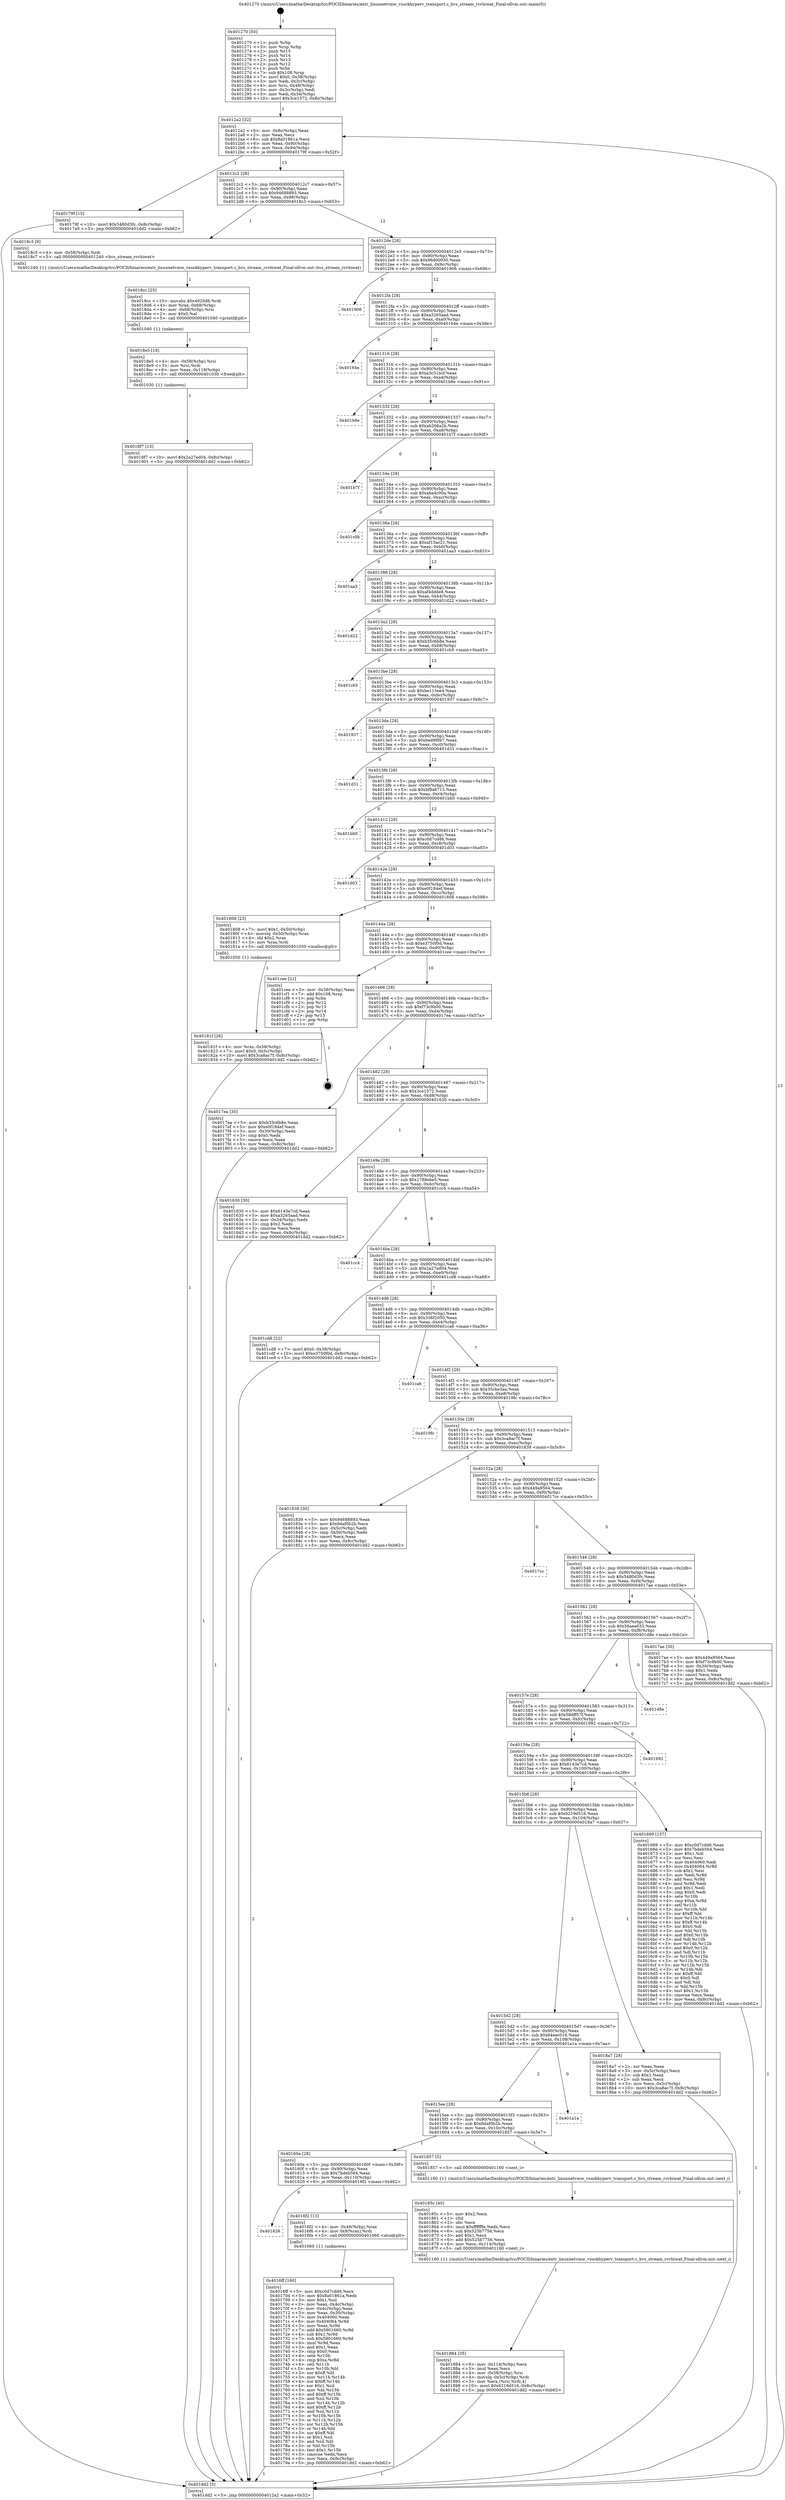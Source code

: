 digraph "0x401270" {
  label = "0x401270 (/mnt/c/Users/mathe/Desktop/tcc/POCII/binaries/extr_linuxnetvmw_vsockhyperv_transport.c_hvs_stream_rcvhiwat_Final-ollvm.out::main(0))"
  labelloc = "t"
  node[shape=record]

  Entry [label="",width=0.3,height=0.3,shape=circle,fillcolor=black,style=filled]
  "0x4012a2" [label="{
     0x4012a2 [32]\l
     | [instrs]\l
     &nbsp;&nbsp;0x4012a2 \<+6\>: mov -0x8c(%rbp),%eax\l
     &nbsp;&nbsp;0x4012a8 \<+2\>: mov %eax,%ecx\l
     &nbsp;&nbsp;0x4012aa \<+6\>: sub $0x8a01861a,%ecx\l
     &nbsp;&nbsp;0x4012b0 \<+6\>: mov %eax,-0x90(%rbp)\l
     &nbsp;&nbsp;0x4012b6 \<+6\>: mov %ecx,-0x94(%rbp)\l
     &nbsp;&nbsp;0x4012bc \<+6\>: je 000000000040179f \<main+0x52f\>\l
  }"]
  "0x40179f" [label="{
     0x40179f [15]\l
     | [instrs]\l
     &nbsp;&nbsp;0x40179f \<+10\>: movl $0x5480d3fc,-0x8c(%rbp)\l
     &nbsp;&nbsp;0x4017a9 \<+5\>: jmp 0000000000401dd2 \<main+0xb62\>\l
  }"]
  "0x4012c2" [label="{
     0x4012c2 [28]\l
     | [instrs]\l
     &nbsp;&nbsp;0x4012c2 \<+5\>: jmp 00000000004012c7 \<main+0x57\>\l
     &nbsp;&nbsp;0x4012c7 \<+6\>: mov -0x90(%rbp),%eax\l
     &nbsp;&nbsp;0x4012cd \<+5\>: sub $0x94688893,%eax\l
     &nbsp;&nbsp;0x4012d2 \<+6\>: mov %eax,-0x98(%rbp)\l
     &nbsp;&nbsp;0x4012d8 \<+6\>: je 00000000004018c3 \<main+0x653\>\l
  }"]
  Exit [label="",width=0.3,height=0.3,shape=circle,fillcolor=black,style=filled,peripheries=2]
  "0x4018c3" [label="{
     0x4018c3 [9]\l
     | [instrs]\l
     &nbsp;&nbsp;0x4018c3 \<+4\>: mov -0x58(%rbp),%rdi\l
     &nbsp;&nbsp;0x4018c7 \<+5\>: call 0000000000401240 \<hvs_stream_rcvhiwat\>\l
     | [calls]\l
     &nbsp;&nbsp;0x401240 \{1\} (/mnt/c/Users/mathe/Desktop/tcc/POCII/binaries/extr_linuxnetvmw_vsockhyperv_transport.c_hvs_stream_rcvhiwat_Final-ollvm.out::hvs_stream_rcvhiwat)\l
  }"]
  "0x4012de" [label="{
     0x4012de [28]\l
     | [instrs]\l
     &nbsp;&nbsp;0x4012de \<+5\>: jmp 00000000004012e3 \<main+0x73\>\l
     &nbsp;&nbsp;0x4012e3 \<+6\>: mov -0x90(%rbp),%eax\l
     &nbsp;&nbsp;0x4012e9 \<+5\>: sub $0x96d00930,%eax\l
     &nbsp;&nbsp;0x4012ee \<+6\>: mov %eax,-0x9c(%rbp)\l
     &nbsp;&nbsp;0x4012f4 \<+6\>: je 0000000000401906 \<main+0x696\>\l
  }"]
  "0x4018f7" [label="{
     0x4018f7 [15]\l
     | [instrs]\l
     &nbsp;&nbsp;0x4018f7 \<+10\>: movl $0x2a27ed04,-0x8c(%rbp)\l
     &nbsp;&nbsp;0x401901 \<+5\>: jmp 0000000000401dd2 \<main+0xb62\>\l
  }"]
  "0x401906" [label="{
     0x401906\l
  }", style=dashed]
  "0x4012fa" [label="{
     0x4012fa [28]\l
     | [instrs]\l
     &nbsp;&nbsp;0x4012fa \<+5\>: jmp 00000000004012ff \<main+0x8f\>\l
     &nbsp;&nbsp;0x4012ff \<+6\>: mov -0x90(%rbp),%eax\l
     &nbsp;&nbsp;0x401305 \<+5\>: sub $0xa3265aad,%eax\l
     &nbsp;&nbsp;0x40130a \<+6\>: mov %eax,-0xa0(%rbp)\l
     &nbsp;&nbsp;0x401310 \<+6\>: je 000000000040164e \<main+0x3de\>\l
  }"]
  "0x4018e5" [label="{
     0x4018e5 [18]\l
     | [instrs]\l
     &nbsp;&nbsp;0x4018e5 \<+4\>: mov -0x58(%rbp),%rsi\l
     &nbsp;&nbsp;0x4018e9 \<+3\>: mov %rsi,%rdi\l
     &nbsp;&nbsp;0x4018ec \<+6\>: mov %eax,-0x118(%rbp)\l
     &nbsp;&nbsp;0x4018f2 \<+5\>: call 0000000000401030 \<free@plt\>\l
     | [calls]\l
     &nbsp;&nbsp;0x401030 \{1\} (unknown)\l
  }"]
  "0x40164e" [label="{
     0x40164e\l
  }", style=dashed]
  "0x401316" [label="{
     0x401316 [28]\l
     | [instrs]\l
     &nbsp;&nbsp;0x401316 \<+5\>: jmp 000000000040131b \<main+0xab\>\l
     &nbsp;&nbsp;0x40131b \<+6\>: mov -0x90(%rbp),%eax\l
     &nbsp;&nbsp;0x401321 \<+5\>: sub $0xa3c31bcf,%eax\l
     &nbsp;&nbsp;0x401326 \<+6\>: mov %eax,-0xa4(%rbp)\l
     &nbsp;&nbsp;0x40132c \<+6\>: je 0000000000401b8e \<main+0x91e\>\l
  }"]
  "0x4018cc" [label="{
     0x4018cc [25]\l
     | [instrs]\l
     &nbsp;&nbsp;0x4018cc \<+10\>: movabs $0x4020d6,%rdi\l
     &nbsp;&nbsp;0x4018d6 \<+4\>: mov %rax,-0x68(%rbp)\l
     &nbsp;&nbsp;0x4018da \<+4\>: mov -0x68(%rbp),%rsi\l
     &nbsp;&nbsp;0x4018de \<+2\>: mov $0x0,%al\l
     &nbsp;&nbsp;0x4018e0 \<+5\>: call 0000000000401040 \<printf@plt\>\l
     | [calls]\l
     &nbsp;&nbsp;0x401040 \{1\} (unknown)\l
  }"]
  "0x401b8e" [label="{
     0x401b8e\l
  }", style=dashed]
  "0x401332" [label="{
     0x401332 [28]\l
     | [instrs]\l
     &nbsp;&nbsp;0x401332 \<+5\>: jmp 0000000000401337 \<main+0xc7\>\l
     &nbsp;&nbsp;0x401337 \<+6\>: mov -0x90(%rbp),%eax\l
     &nbsp;&nbsp;0x40133d \<+5\>: sub $0xab266a2b,%eax\l
     &nbsp;&nbsp;0x401342 \<+6\>: mov %eax,-0xa8(%rbp)\l
     &nbsp;&nbsp;0x401348 \<+6\>: je 0000000000401b7f \<main+0x90f\>\l
  }"]
  "0x401884" [label="{
     0x401884 [35]\l
     | [instrs]\l
     &nbsp;&nbsp;0x401884 \<+6\>: mov -0x114(%rbp),%ecx\l
     &nbsp;&nbsp;0x40188a \<+3\>: imul %eax,%ecx\l
     &nbsp;&nbsp;0x40188d \<+4\>: mov -0x58(%rbp),%rsi\l
     &nbsp;&nbsp;0x401891 \<+4\>: movslq -0x5c(%rbp),%rdi\l
     &nbsp;&nbsp;0x401895 \<+3\>: mov %ecx,(%rsi,%rdi,4)\l
     &nbsp;&nbsp;0x401898 \<+10\>: movl $0x6219d516,-0x8c(%rbp)\l
     &nbsp;&nbsp;0x4018a2 \<+5\>: jmp 0000000000401dd2 \<main+0xb62\>\l
  }"]
  "0x401b7f" [label="{
     0x401b7f\l
  }", style=dashed]
  "0x40134e" [label="{
     0x40134e [28]\l
     | [instrs]\l
     &nbsp;&nbsp;0x40134e \<+5\>: jmp 0000000000401353 \<main+0xe3\>\l
     &nbsp;&nbsp;0x401353 \<+6\>: mov -0x90(%rbp),%eax\l
     &nbsp;&nbsp;0x401359 \<+5\>: sub $0xaba4c00a,%eax\l
     &nbsp;&nbsp;0x40135e \<+6\>: mov %eax,-0xac(%rbp)\l
     &nbsp;&nbsp;0x401364 \<+6\>: je 0000000000401c0b \<main+0x99b\>\l
  }"]
  "0x40185c" [label="{
     0x40185c [40]\l
     | [instrs]\l
     &nbsp;&nbsp;0x40185c \<+5\>: mov $0x2,%ecx\l
     &nbsp;&nbsp;0x401861 \<+1\>: cltd\l
     &nbsp;&nbsp;0x401862 \<+2\>: idiv %ecx\l
     &nbsp;&nbsp;0x401864 \<+6\>: imul $0xfffffffe,%edx,%ecx\l
     &nbsp;&nbsp;0x40186a \<+6\>: sub $0x525b7756,%ecx\l
     &nbsp;&nbsp;0x401870 \<+3\>: add $0x1,%ecx\l
     &nbsp;&nbsp;0x401873 \<+6\>: add $0x525b7756,%ecx\l
     &nbsp;&nbsp;0x401879 \<+6\>: mov %ecx,-0x114(%rbp)\l
     &nbsp;&nbsp;0x40187f \<+5\>: call 0000000000401160 \<next_i\>\l
     | [calls]\l
     &nbsp;&nbsp;0x401160 \{1\} (/mnt/c/Users/mathe/Desktop/tcc/POCII/binaries/extr_linuxnetvmw_vsockhyperv_transport.c_hvs_stream_rcvhiwat_Final-ollvm.out::next_i)\l
  }"]
  "0x401c0b" [label="{
     0x401c0b\l
  }", style=dashed]
  "0x40136a" [label="{
     0x40136a [28]\l
     | [instrs]\l
     &nbsp;&nbsp;0x40136a \<+5\>: jmp 000000000040136f \<main+0xff\>\l
     &nbsp;&nbsp;0x40136f \<+6\>: mov -0x90(%rbp),%eax\l
     &nbsp;&nbsp;0x401375 \<+5\>: sub $0xaf15ac21,%eax\l
     &nbsp;&nbsp;0x40137a \<+6\>: mov %eax,-0xb0(%rbp)\l
     &nbsp;&nbsp;0x401380 \<+6\>: je 0000000000401aa3 \<main+0x833\>\l
  }"]
  "0x40181f" [label="{
     0x40181f [26]\l
     | [instrs]\l
     &nbsp;&nbsp;0x40181f \<+4\>: mov %rax,-0x58(%rbp)\l
     &nbsp;&nbsp;0x401823 \<+7\>: movl $0x0,-0x5c(%rbp)\l
     &nbsp;&nbsp;0x40182a \<+10\>: movl $0x3ca8ac7f,-0x8c(%rbp)\l
     &nbsp;&nbsp;0x401834 \<+5\>: jmp 0000000000401dd2 \<main+0xb62\>\l
  }"]
  "0x401aa3" [label="{
     0x401aa3\l
  }", style=dashed]
  "0x401386" [label="{
     0x401386 [28]\l
     | [instrs]\l
     &nbsp;&nbsp;0x401386 \<+5\>: jmp 000000000040138b \<main+0x11b\>\l
     &nbsp;&nbsp;0x40138b \<+6\>: mov -0x90(%rbp),%eax\l
     &nbsp;&nbsp;0x401391 \<+5\>: sub $0xaf4ddde8,%eax\l
     &nbsp;&nbsp;0x401396 \<+6\>: mov %eax,-0xb4(%rbp)\l
     &nbsp;&nbsp;0x40139c \<+6\>: je 0000000000401d22 \<main+0xab2\>\l
  }"]
  "0x4016ff" [label="{
     0x4016ff [160]\l
     | [instrs]\l
     &nbsp;&nbsp;0x4016ff \<+5\>: mov $0xc0d7cdd6,%ecx\l
     &nbsp;&nbsp;0x401704 \<+5\>: mov $0x8a01861a,%edx\l
     &nbsp;&nbsp;0x401709 \<+3\>: mov $0x1,%sil\l
     &nbsp;&nbsp;0x40170c \<+3\>: mov %eax,-0x4c(%rbp)\l
     &nbsp;&nbsp;0x40170f \<+3\>: mov -0x4c(%rbp),%eax\l
     &nbsp;&nbsp;0x401712 \<+3\>: mov %eax,-0x30(%rbp)\l
     &nbsp;&nbsp;0x401715 \<+7\>: mov 0x404060,%eax\l
     &nbsp;&nbsp;0x40171c \<+8\>: mov 0x404064,%r8d\l
     &nbsp;&nbsp;0x401724 \<+3\>: mov %eax,%r9d\l
     &nbsp;&nbsp;0x401727 \<+7\>: add $0x5901660,%r9d\l
     &nbsp;&nbsp;0x40172e \<+4\>: sub $0x1,%r9d\l
     &nbsp;&nbsp;0x401732 \<+7\>: sub $0x5901660,%r9d\l
     &nbsp;&nbsp;0x401739 \<+4\>: imul %r9d,%eax\l
     &nbsp;&nbsp;0x40173d \<+3\>: and $0x1,%eax\l
     &nbsp;&nbsp;0x401740 \<+3\>: cmp $0x0,%eax\l
     &nbsp;&nbsp;0x401743 \<+4\>: sete %r10b\l
     &nbsp;&nbsp;0x401747 \<+4\>: cmp $0xa,%r8d\l
     &nbsp;&nbsp;0x40174b \<+4\>: setl %r11b\l
     &nbsp;&nbsp;0x40174f \<+3\>: mov %r10b,%bl\l
     &nbsp;&nbsp;0x401752 \<+3\>: xor $0xff,%bl\l
     &nbsp;&nbsp;0x401755 \<+3\>: mov %r11b,%r14b\l
     &nbsp;&nbsp;0x401758 \<+4\>: xor $0xff,%r14b\l
     &nbsp;&nbsp;0x40175c \<+4\>: xor $0x1,%sil\l
     &nbsp;&nbsp;0x401760 \<+3\>: mov %bl,%r15b\l
     &nbsp;&nbsp;0x401763 \<+4\>: and $0xff,%r15b\l
     &nbsp;&nbsp;0x401767 \<+3\>: and %sil,%r10b\l
     &nbsp;&nbsp;0x40176a \<+3\>: mov %r14b,%r12b\l
     &nbsp;&nbsp;0x40176d \<+4\>: and $0xff,%r12b\l
     &nbsp;&nbsp;0x401771 \<+3\>: and %sil,%r11b\l
     &nbsp;&nbsp;0x401774 \<+3\>: or %r10b,%r15b\l
     &nbsp;&nbsp;0x401777 \<+3\>: or %r11b,%r12b\l
     &nbsp;&nbsp;0x40177a \<+3\>: xor %r12b,%r15b\l
     &nbsp;&nbsp;0x40177d \<+3\>: or %r14b,%bl\l
     &nbsp;&nbsp;0x401780 \<+3\>: xor $0xff,%bl\l
     &nbsp;&nbsp;0x401783 \<+4\>: or $0x1,%sil\l
     &nbsp;&nbsp;0x401787 \<+3\>: and %sil,%bl\l
     &nbsp;&nbsp;0x40178a \<+3\>: or %bl,%r15b\l
     &nbsp;&nbsp;0x40178d \<+4\>: test $0x1,%r15b\l
     &nbsp;&nbsp;0x401791 \<+3\>: cmovne %edx,%ecx\l
     &nbsp;&nbsp;0x401794 \<+6\>: mov %ecx,-0x8c(%rbp)\l
     &nbsp;&nbsp;0x40179a \<+5\>: jmp 0000000000401dd2 \<main+0xb62\>\l
  }"]
  "0x401d22" [label="{
     0x401d22\l
  }", style=dashed]
  "0x4013a2" [label="{
     0x4013a2 [28]\l
     | [instrs]\l
     &nbsp;&nbsp;0x4013a2 \<+5\>: jmp 00000000004013a7 \<main+0x137\>\l
     &nbsp;&nbsp;0x4013a7 \<+6\>: mov -0x90(%rbp),%eax\l
     &nbsp;&nbsp;0x4013ad \<+5\>: sub $0xb35c6b8e,%eax\l
     &nbsp;&nbsp;0x4013b2 \<+6\>: mov %eax,-0xb8(%rbp)\l
     &nbsp;&nbsp;0x4013b8 \<+6\>: je 0000000000401cb5 \<main+0xa45\>\l
  }"]
  "0x401626" [label="{
     0x401626\l
  }", style=dashed]
  "0x401cb5" [label="{
     0x401cb5\l
  }", style=dashed]
  "0x4013be" [label="{
     0x4013be [28]\l
     | [instrs]\l
     &nbsp;&nbsp;0x4013be \<+5\>: jmp 00000000004013c3 \<main+0x153\>\l
     &nbsp;&nbsp;0x4013c3 \<+6\>: mov -0x90(%rbp),%eax\l
     &nbsp;&nbsp;0x4013c9 \<+5\>: sub $0xbe115ee4,%eax\l
     &nbsp;&nbsp;0x4013ce \<+6\>: mov %eax,-0xbc(%rbp)\l
     &nbsp;&nbsp;0x4013d4 \<+6\>: je 0000000000401937 \<main+0x6c7\>\l
  }"]
  "0x4016f2" [label="{
     0x4016f2 [13]\l
     | [instrs]\l
     &nbsp;&nbsp;0x4016f2 \<+4\>: mov -0x48(%rbp),%rax\l
     &nbsp;&nbsp;0x4016f6 \<+4\>: mov 0x8(%rax),%rdi\l
     &nbsp;&nbsp;0x4016fa \<+5\>: call 0000000000401060 \<atoi@plt\>\l
     | [calls]\l
     &nbsp;&nbsp;0x401060 \{1\} (unknown)\l
  }"]
  "0x401937" [label="{
     0x401937\l
  }", style=dashed]
  "0x4013da" [label="{
     0x4013da [28]\l
     | [instrs]\l
     &nbsp;&nbsp;0x4013da \<+5\>: jmp 00000000004013df \<main+0x16f\>\l
     &nbsp;&nbsp;0x4013df \<+6\>: mov -0x90(%rbp),%eax\l
     &nbsp;&nbsp;0x4013e5 \<+5\>: sub $0xbed9f8b7,%eax\l
     &nbsp;&nbsp;0x4013ea \<+6\>: mov %eax,-0xc0(%rbp)\l
     &nbsp;&nbsp;0x4013f0 \<+6\>: je 0000000000401d31 \<main+0xac1\>\l
  }"]
  "0x40160a" [label="{
     0x40160a [28]\l
     | [instrs]\l
     &nbsp;&nbsp;0x40160a \<+5\>: jmp 000000000040160f \<main+0x39f\>\l
     &nbsp;&nbsp;0x40160f \<+6\>: mov -0x90(%rbp),%eax\l
     &nbsp;&nbsp;0x401615 \<+5\>: sub $0x7bdeb564,%eax\l
     &nbsp;&nbsp;0x40161a \<+6\>: mov %eax,-0x110(%rbp)\l
     &nbsp;&nbsp;0x401620 \<+6\>: je 00000000004016f2 \<main+0x482\>\l
  }"]
  "0x401d31" [label="{
     0x401d31\l
  }", style=dashed]
  "0x4013f6" [label="{
     0x4013f6 [28]\l
     | [instrs]\l
     &nbsp;&nbsp;0x4013f6 \<+5\>: jmp 00000000004013fb \<main+0x18b\>\l
     &nbsp;&nbsp;0x4013fb \<+6\>: mov -0x90(%rbp),%eax\l
     &nbsp;&nbsp;0x401401 \<+5\>: sub $0xbf9a6715,%eax\l
     &nbsp;&nbsp;0x401406 \<+6\>: mov %eax,-0xc4(%rbp)\l
     &nbsp;&nbsp;0x40140c \<+6\>: je 0000000000401bb0 \<main+0x940\>\l
  }"]
  "0x401857" [label="{
     0x401857 [5]\l
     | [instrs]\l
     &nbsp;&nbsp;0x401857 \<+5\>: call 0000000000401160 \<next_i\>\l
     | [calls]\l
     &nbsp;&nbsp;0x401160 \{1\} (/mnt/c/Users/mathe/Desktop/tcc/POCII/binaries/extr_linuxnetvmw_vsockhyperv_transport.c_hvs_stream_rcvhiwat_Final-ollvm.out::next_i)\l
  }"]
  "0x401bb0" [label="{
     0x401bb0\l
  }", style=dashed]
  "0x401412" [label="{
     0x401412 [28]\l
     | [instrs]\l
     &nbsp;&nbsp;0x401412 \<+5\>: jmp 0000000000401417 \<main+0x1a7\>\l
     &nbsp;&nbsp;0x401417 \<+6\>: mov -0x90(%rbp),%eax\l
     &nbsp;&nbsp;0x40141d \<+5\>: sub $0xc0d7cdd6,%eax\l
     &nbsp;&nbsp;0x401422 \<+6\>: mov %eax,-0xc8(%rbp)\l
     &nbsp;&nbsp;0x401428 \<+6\>: je 0000000000401d03 \<main+0xa93\>\l
  }"]
  "0x4015ee" [label="{
     0x4015ee [28]\l
     | [instrs]\l
     &nbsp;&nbsp;0x4015ee \<+5\>: jmp 00000000004015f3 \<main+0x383\>\l
     &nbsp;&nbsp;0x4015f3 \<+6\>: mov -0x90(%rbp),%eax\l
     &nbsp;&nbsp;0x4015f9 \<+5\>: sub $0x6daf0b2b,%eax\l
     &nbsp;&nbsp;0x4015fe \<+6\>: mov %eax,-0x10c(%rbp)\l
     &nbsp;&nbsp;0x401604 \<+6\>: je 0000000000401857 \<main+0x5e7\>\l
  }"]
  "0x401d03" [label="{
     0x401d03\l
  }", style=dashed]
  "0x40142e" [label="{
     0x40142e [28]\l
     | [instrs]\l
     &nbsp;&nbsp;0x40142e \<+5\>: jmp 0000000000401433 \<main+0x1c3\>\l
     &nbsp;&nbsp;0x401433 \<+6\>: mov -0x90(%rbp),%eax\l
     &nbsp;&nbsp;0x401439 \<+5\>: sub $0xe0f184ef,%eax\l
     &nbsp;&nbsp;0x40143e \<+6\>: mov %eax,-0xcc(%rbp)\l
     &nbsp;&nbsp;0x401444 \<+6\>: je 0000000000401808 \<main+0x598\>\l
  }"]
  "0x401a1a" [label="{
     0x401a1a\l
  }", style=dashed]
  "0x401808" [label="{
     0x401808 [23]\l
     | [instrs]\l
     &nbsp;&nbsp;0x401808 \<+7\>: movl $0x1,-0x50(%rbp)\l
     &nbsp;&nbsp;0x40180f \<+4\>: movslq -0x50(%rbp),%rax\l
     &nbsp;&nbsp;0x401813 \<+4\>: shl $0x2,%rax\l
     &nbsp;&nbsp;0x401817 \<+3\>: mov %rax,%rdi\l
     &nbsp;&nbsp;0x40181a \<+5\>: call 0000000000401050 \<malloc@plt\>\l
     | [calls]\l
     &nbsp;&nbsp;0x401050 \{1\} (unknown)\l
  }"]
  "0x40144a" [label="{
     0x40144a [28]\l
     | [instrs]\l
     &nbsp;&nbsp;0x40144a \<+5\>: jmp 000000000040144f \<main+0x1df\>\l
     &nbsp;&nbsp;0x40144f \<+6\>: mov -0x90(%rbp),%eax\l
     &nbsp;&nbsp;0x401455 \<+5\>: sub $0xe3750f0d,%eax\l
     &nbsp;&nbsp;0x40145a \<+6\>: mov %eax,-0xd0(%rbp)\l
     &nbsp;&nbsp;0x401460 \<+6\>: je 0000000000401cee \<main+0xa7e\>\l
  }"]
  "0x4015d2" [label="{
     0x4015d2 [28]\l
     | [instrs]\l
     &nbsp;&nbsp;0x4015d2 \<+5\>: jmp 00000000004015d7 \<main+0x367\>\l
     &nbsp;&nbsp;0x4015d7 \<+6\>: mov -0x90(%rbp),%eax\l
     &nbsp;&nbsp;0x4015dd \<+5\>: sub $0x64eec016,%eax\l
     &nbsp;&nbsp;0x4015e2 \<+6\>: mov %eax,-0x108(%rbp)\l
     &nbsp;&nbsp;0x4015e8 \<+6\>: je 0000000000401a1a \<main+0x7aa\>\l
  }"]
  "0x401cee" [label="{
     0x401cee [21]\l
     | [instrs]\l
     &nbsp;&nbsp;0x401cee \<+3\>: mov -0x38(%rbp),%eax\l
     &nbsp;&nbsp;0x401cf1 \<+7\>: add $0x108,%rsp\l
     &nbsp;&nbsp;0x401cf8 \<+1\>: pop %rbx\l
     &nbsp;&nbsp;0x401cf9 \<+2\>: pop %r12\l
     &nbsp;&nbsp;0x401cfb \<+2\>: pop %r13\l
     &nbsp;&nbsp;0x401cfd \<+2\>: pop %r14\l
     &nbsp;&nbsp;0x401cff \<+2\>: pop %r15\l
     &nbsp;&nbsp;0x401d01 \<+1\>: pop %rbp\l
     &nbsp;&nbsp;0x401d02 \<+1\>: ret\l
  }"]
  "0x401466" [label="{
     0x401466 [28]\l
     | [instrs]\l
     &nbsp;&nbsp;0x401466 \<+5\>: jmp 000000000040146b \<main+0x1fb\>\l
     &nbsp;&nbsp;0x40146b \<+6\>: mov -0x90(%rbp),%eax\l
     &nbsp;&nbsp;0x401471 \<+5\>: sub $0xf73c9b00,%eax\l
     &nbsp;&nbsp;0x401476 \<+6\>: mov %eax,-0xd4(%rbp)\l
     &nbsp;&nbsp;0x40147c \<+6\>: je 00000000004017ea \<main+0x57a\>\l
  }"]
  "0x4018a7" [label="{
     0x4018a7 [28]\l
     | [instrs]\l
     &nbsp;&nbsp;0x4018a7 \<+2\>: xor %eax,%eax\l
     &nbsp;&nbsp;0x4018a9 \<+3\>: mov -0x5c(%rbp),%ecx\l
     &nbsp;&nbsp;0x4018ac \<+3\>: sub $0x1,%eax\l
     &nbsp;&nbsp;0x4018af \<+2\>: sub %eax,%ecx\l
     &nbsp;&nbsp;0x4018b1 \<+3\>: mov %ecx,-0x5c(%rbp)\l
     &nbsp;&nbsp;0x4018b4 \<+10\>: movl $0x3ca8ac7f,-0x8c(%rbp)\l
     &nbsp;&nbsp;0x4018be \<+5\>: jmp 0000000000401dd2 \<main+0xb62\>\l
  }"]
  "0x4017ea" [label="{
     0x4017ea [30]\l
     | [instrs]\l
     &nbsp;&nbsp;0x4017ea \<+5\>: mov $0xb35c6b8e,%eax\l
     &nbsp;&nbsp;0x4017ef \<+5\>: mov $0xe0f184ef,%ecx\l
     &nbsp;&nbsp;0x4017f4 \<+3\>: mov -0x30(%rbp),%edx\l
     &nbsp;&nbsp;0x4017f7 \<+3\>: cmp $0x0,%edx\l
     &nbsp;&nbsp;0x4017fa \<+3\>: cmove %ecx,%eax\l
     &nbsp;&nbsp;0x4017fd \<+6\>: mov %eax,-0x8c(%rbp)\l
     &nbsp;&nbsp;0x401803 \<+5\>: jmp 0000000000401dd2 \<main+0xb62\>\l
  }"]
  "0x401482" [label="{
     0x401482 [28]\l
     | [instrs]\l
     &nbsp;&nbsp;0x401482 \<+5\>: jmp 0000000000401487 \<main+0x217\>\l
     &nbsp;&nbsp;0x401487 \<+6\>: mov -0x90(%rbp),%eax\l
     &nbsp;&nbsp;0x40148d \<+5\>: sub $0x3ce1572,%eax\l
     &nbsp;&nbsp;0x401492 \<+6\>: mov %eax,-0xd8(%rbp)\l
     &nbsp;&nbsp;0x401498 \<+6\>: je 0000000000401630 \<main+0x3c0\>\l
  }"]
  "0x4015b6" [label="{
     0x4015b6 [28]\l
     | [instrs]\l
     &nbsp;&nbsp;0x4015b6 \<+5\>: jmp 00000000004015bb \<main+0x34b\>\l
     &nbsp;&nbsp;0x4015bb \<+6\>: mov -0x90(%rbp),%eax\l
     &nbsp;&nbsp;0x4015c1 \<+5\>: sub $0x6219d516,%eax\l
     &nbsp;&nbsp;0x4015c6 \<+6\>: mov %eax,-0x104(%rbp)\l
     &nbsp;&nbsp;0x4015cc \<+6\>: je 00000000004018a7 \<main+0x637\>\l
  }"]
  "0x401630" [label="{
     0x401630 [30]\l
     | [instrs]\l
     &nbsp;&nbsp;0x401630 \<+5\>: mov $0x6143e7cd,%eax\l
     &nbsp;&nbsp;0x401635 \<+5\>: mov $0xa3265aad,%ecx\l
     &nbsp;&nbsp;0x40163a \<+3\>: mov -0x34(%rbp),%edx\l
     &nbsp;&nbsp;0x40163d \<+3\>: cmp $0x2,%edx\l
     &nbsp;&nbsp;0x401640 \<+3\>: cmovne %ecx,%eax\l
     &nbsp;&nbsp;0x401643 \<+6\>: mov %eax,-0x8c(%rbp)\l
     &nbsp;&nbsp;0x401649 \<+5\>: jmp 0000000000401dd2 \<main+0xb62\>\l
  }"]
  "0x40149e" [label="{
     0x40149e [28]\l
     | [instrs]\l
     &nbsp;&nbsp;0x40149e \<+5\>: jmp 00000000004014a3 \<main+0x233\>\l
     &nbsp;&nbsp;0x4014a3 \<+6\>: mov -0x90(%rbp),%eax\l
     &nbsp;&nbsp;0x4014a9 \<+5\>: sub $0x1788ebe5,%eax\l
     &nbsp;&nbsp;0x4014ae \<+6\>: mov %eax,-0xdc(%rbp)\l
     &nbsp;&nbsp;0x4014b4 \<+6\>: je 0000000000401cc4 \<main+0xa54\>\l
  }"]
  "0x401dd2" [label="{
     0x401dd2 [5]\l
     | [instrs]\l
     &nbsp;&nbsp;0x401dd2 \<+5\>: jmp 00000000004012a2 \<main+0x32\>\l
  }"]
  "0x401270" [label="{
     0x401270 [50]\l
     | [instrs]\l
     &nbsp;&nbsp;0x401270 \<+1\>: push %rbp\l
     &nbsp;&nbsp;0x401271 \<+3\>: mov %rsp,%rbp\l
     &nbsp;&nbsp;0x401274 \<+2\>: push %r15\l
     &nbsp;&nbsp;0x401276 \<+2\>: push %r14\l
     &nbsp;&nbsp;0x401278 \<+2\>: push %r13\l
     &nbsp;&nbsp;0x40127a \<+2\>: push %r12\l
     &nbsp;&nbsp;0x40127c \<+1\>: push %rbx\l
     &nbsp;&nbsp;0x40127d \<+7\>: sub $0x108,%rsp\l
     &nbsp;&nbsp;0x401284 \<+7\>: movl $0x0,-0x38(%rbp)\l
     &nbsp;&nbsp;0x40128b \<+3\>: mov %edi,-0x3c(%rbp)\l
     &nbsp;&nbsp;0x40128e \<+4\>: mov %rsi,-0x48(%rbp)\l
     &nbsp;&nbsp;0x401292 \<+3\>: mov -0x3c(%rbp),%edi\l
     &nbsp;&nbsp;0x401295 \<+3\>: mov %edi,-0x34(%rbp)\l
     &nbsp;&nbsp;0x401298 \<+10\>: movl $0x3ce1572,-0x8c(%rbp)\l
  }"]
  "0x401669" [label="{
     0x401669 [137]\l
     | [instrs]\l
     &nbsp;&nbsp;0x401669 \<+5\>: mov $0xc0d7cdd6,%eax\l
     &nbsp;&nbsp;0x40166e \<+5\>: mov $0x7bdeb564,%ecx\l
     &nbsp;&nbsp;0x401673 \<+2\>: mov $0x1,%dl\l
     &nbsp;&nbsp;0x401675 \<+2\>: xor %esi,%esi\l
     &nbsp;&nbsp;0x401677 \<+7\>: mov 0x404060,%edi\l
     &nbsp;&nbsp;0x40167e \<+8\>: mov 0x404064,%r8d\l
     &nbsp;&nbsp;0x401686 \<+3\>: sub $0x1,%esi\l
     &nbsp;&nbsp;0x401689 \<+3\>: mov %edi,%r9d\l
     &nbsp;&nbsp;0x40168c \<+3\>: add %esi,%r9d\l
     &nbsp;&nbsp;0x40168f \<+4\>: imul %r9d,%edi\l
     &nbsp;&nbsp;0x401693 \<+3\>: and $0x1,%edi\l
     &nbsp;&nbsp;0x401696 \<+3\>: cmp $0x0,%edi\l
     &nbsp;&nbsp;0x401699 \<+4\>: sete %r10b\l
     &nbsp;&nbsp;0x40169d \<+4\>: cmp $0xa,%r8d\l
     &nbsp;&nbsp;0x4016a1 \<+4\>: setl %r11b\l
     &nbsp;&nbsp;0x4016a5 \<+3\>: mov %r10b,%bl\l
     &nbsp;&nbsp;0x4016a8 \<+3\>: xor $0xff,%bl\l
     &nbsp;&nbsp;0x4016ab \<+3\>: mov %r11b,%r14b\l
     &nbsp;&nbsp;0x4016ae \<+4\>: xor $0xff,%r14b\l
     &nbsp;&nbsp;0x4016b2 \<+3\>: xor $0x0,%dl\l
     &nbsp;&nbsp;0x4016b5 \<+3\>: mov %bl,%r15b\l
     &nbsp;&nbsp;0x4016b8 \<+4\>: and $0x0,%r15b\l
     &nbsp;&nbsp;0x4016bc \<+3\>: and %dl,%r10b\l
     &nbsp;&nbsp;0x4016bf \<+3\>: mov %r14b,%r12b\l
     &nbsp;&nbsp;0x4016c2 \<+4\>: and $0x0,%r12b\l
     &nbsp;&nbsp;0x4016c6 \<+3\>: and %dl,%r11b\l
     &nbsp;&nbsp;0x4016c9 \<+3\>: or %r10b,%r15b\l
     &nbsp;&nbsp;0x4016cc \<+3\>: or %r11b,%r12b\l
     &nbsp;&nbsp;0x4016cf \<+3\>: xor %r12b,%r15b\l
     &nbsp;&nbsp;0x4016d2 \<+3\>: or %r14b,%bl\l
     &nbsp;&nbsp;0x4016d5 \<+3\>: xor $0xff,%bl\l
     &nbsp;&nbsp;0x4016d8 \<+3\>: or $0x0,%dl\l
     &nbsp;&nbsp;0x4016db \<+2\>: and %dl,%bl\l
     &nbsp;&nbsp;0x4016dd \<+3\>: or %bl,%r15b\l
     &nbsp;&nbsp;0x4016e0 \<+4\>: test $0x1,%r15b\l
     &nbsp;&nbsp;0x4016e4 \<+3\>: cmovne %ecx,%eax\l
     &nbsp;&nbsp;0x4016e7 \<+6\>: mov %eax,-0x8c(%rbp)\l
     &nbsp;&nbsp;0x4016ed \<+5\>: jmp 0000000000401dd2 \<main+0xb62\>\l
  }"]
  "0x401cc4" [label="{
     0x401cc4\l
  }", style=dashed]
  "0x4014ba" [label="{
     0x4014ba [28]\l
     | [instrs]\l
     &nbsp;&nbsp;0x4014ba \<+5\>: jmp 00000000004014bf \<main+0x24f\>\l
     &nbsp;&nbsp;0x4014bf \<+6\>: mov -0x90(%rbp),%eax\l
     &nbsp;&nbsp;0x4014c5 \<+5\>: sub $0x2a27ed04,%eax\l
     &nbsp;&nbsp;0x4014ca \<+6\>: mov %eax,-0xe0(%rbp)\l
     &nbsp;&nbsp;0x4014d0 \<+6\>: je 0000000000401cd8 \<main+0xa68\>\l
  }"]
  "0x40159a" [label="{
     0x40159a [28]\l
     | [instrs]\l
     &nbsp;&nbsp;0x40159a \<+5\>: jmp 000000000040159f \<main+0x32f\>\l
     &nbsp;&nbsp;0x40159f \<+6\>: mov -0x90(%rbp),%eax\l
     &nbsp;&nbsp;0x4015a5 \<+5\>: sub $0x6143e7cd,%eax\l
     &nbsp;&nbsp;0x4015aa \<+6\>: mov %eax,-0x100(%rbp)\l
     &nbsp;&nbsp;0x4015b0 \<+6\>: je 0000000000401669 \<main+0x3f9\>\l
  }"]
  "0x401cd8" [label="{
     0x401cd8 [22]\l
     | [instrs]\l
     &nbsp;&nbsp;0x401cd8 \<+7\>: movl $0x0,-0x38(%rbp)\l
     &nbsp;&nbsp;0x401cdf \<+10\>: movl $0xe3750f0d,-0x8c(%rbp)\l
     &nbsp;&nbsp;0x401ce9 \<+5\>: jmp 0000000000401dd2 \<main+0xb62\>\l
  }"]
  "0x4014d6" [label="{
     0x4014d6 [28]\l
     | [instrs]\l
     &nbsp;&nbsp;0x4014d6 \<+5\>: jmp 00000000004014db \<main+0x26b\>\l
     &nbsp;&nbsp;0x4014db \<+6\>: mov -0x90(%rbp),%eax\l
     &nbsp;&nbsp;0x4014e1 \<+5\>: sub $0x336f2050,%eax\l
     &nbsp;&nbsp;0x4014e6 \<+6\>: mov %eax,-0xe4(%rbp)\l
     &nbsp;&nbsp;0x4014ec \<+6\>: je 0000000000401ca6 \<main+0xa36\>\l
  }"]
  "0x401992" [label="{
     0x401992\l
  }", style=dashed]
  "0x401ca6" [label="{
     0x401ca6\l
  }", style=dashed]
  "0x4014f2" [label="{
     0x4014f2 [28]\l
     | [instrs]\l
     &nbsp;&nbsp;0x4014f2 \<+5\>: jmp 00000000004014f7 \<main+0x287\>\l
     &nbsp;&nbsp;0x4014f7 \<+6\>: mov -0x90(%rbp),%eax\l
     &nbsp;&nbsp;0x4014fd \<+5\>: sub $0x35cbe3aa,%eax\l
     &nbsp;&nbsp;0x401502 \<+6\>: mov %eax,-0xe8(%rbp)\l
     &nbsp;&nbsp;0x401508 \<+6\>: je 00000000004019fc \<main+0x78c\>\l
  }"]
  "0x40157e" [label="{
     0x40157e [28]\l
     | [instrs]\l
     &nbsp;&nbsp;0x40157e \<+5\>: jmp 0000000000401583 \<main+0x313\>\l
     &nbsp;&nbsp;0x401583 \<+6\>: mov -0x90(%rbp),%eax\l
     &nbsp;&nbsp;0x401589 \<+5\>: sub $0x58dff57f,%eax\l
     &nbsp;&nbsp;0x40158e \<+6\>: mov %eax,-0xfc(%rbp)\l
     &nbsp;&nbsp;0x401594 \<+6\>: je 0000000000401992 \<main+0x722\>\l
  }"]
  "0x4019fc" [label="{
     0x4019fc\l
  }", style=dashed]
  "0x40150e" [label="{
     0x40150e [28]\l
     | [instrs]\l
     &nbsp;&nbsp;0x40150e \<+5\>: jmp 0000000000401513 \<main+0x2a3\>\l
     &nbsp;&nbsp;0x401513 \<+6\>: mov -0x90(%rbp),%eax\l
     &nbsp;&nbsp;0x401519 \<+5\>: sub $0x3ca8ac7f,%eax\l
     &nbsp;&nbsp;0x40151e \<+6\>: mov %eax,-0xec(%rbp)\l
     &nbsp;&nbsp;0x401524 \<+6\>: je 0000000000401839 \<main+0x5c9\>\l
  }"]
  "0x401d8e" [label="{
     0x401d8e\l
  }", style=dashed]
  "0x401839" [label="{
     0x401839 [30]\l
     | [instrs]\l
     &nbsp;&nbsp;0x401839 \<+5\>: mov $0x94688893,%eax\l
     &nbsp;&nbsp;0x40183e \<+5\>: mov $0x6daf0b2b,%ecx\l
     &nbsp;&nbsp;0x401843 \<+3\>: mov -0x5c(%rbp),%edx\l
     &nbsp;&nbsp;0x401846 \<+3\>: cmp -0x50(%rbp),%edx\l
     &nbsp;&nbsp;0x401849 \<+3\>: cmovl %ecx,%eax\l
     &nbsp;&nbsp;0x40184c \<+6\>: mov %eax,-0x8c(%rbp)\l
     &nbsp;&nbsp;0x401852 \<+5\>: jmp 0000000000401dd2 \<main+0xb62\>\l
  }"]
  "0x40152a" [label="{
     0x40152a [28]\l
     | [instrs]\l
     &nbsp;&nbsp;0x40152a \<+5\>: jmp 000000000040152f \<main+0x2bf\>\l
     &nbsp;&nbsp;0x40152f \<+6\>: mov -0x90(%rbp),%eax\l
     &nbsp;&nbsp;0x401535 \<+5\>: sub $0x449a9564,%eax\l
     &nbsp;&nbsp;0x40153a \<+6\>: mov %eax,-0xf0(%rbp)\l
     &nbsp;&nbsp;0x401540 \<+6\>: je 00000000004017cc \<main+0x55c\>\l
  }"]
  "0x401562" [label="{
     0x401562 [28]\l
     | [instrs]\l
     &nbsp;&nbsp;0x401562 \<+5\>: jmp 0000000000401567 \<main+0x2f7\>\l
     &nbsp;&nbsp;0x401567 \<+6\>: mov -0x90(%rbp),%eax\l
     &nbsp;&nbsp;0x40156d \<+5\>: sub $0x56aea633,%eax\l
     &nbsp;&nbsp;0x401572 \<+6\>: mov %eax,-0xf8(%rbp)\l
     &nbsp;&nbsp;0x401578 \<+6\>: je 0000000000401d8e \<main+0xb1e\>\l
  }"]
  "0x4017cc" [label="{
     0x4017cc\l
  }", style=dashed]
  "0x401546" [label="{
     0x401546 [28]\l
     | [instrs]\l
     &nbsp;&nbsp;0x401546 \<+5\>: jmp 000000000040154b \<main+0x2db\>\l
     &nbsp;&nbsp;0x40154b \<+6\>: mov -0x90(%rbp),%eax\l
     &nbsp;&nbsp;0x401551 \<+5\>: sub $0x5480d3fc,%eax\l
     &nbsp;&nbsp;0x401556 \<+6\>: mov %eax,-0xf4(%rbp)\l
     &nbsp;&nbsp;0x40155c \<+6\>: je 00000000004017ae \<main+0x53e\>\l
  }"]
  "0x4017ae" [label="{
     0x4017ae [30]\l
     | [instrs]\l
     &nbsp;&nbsp;0x4017ae \<+5\>: mov $0x449a9564,%eax\l
     &nbsp;&nbsp;0x4017b3 \<+5\>: mov $0xf73c9b00,%ecx\l
     &nbsp;&nbsp;0x4017b8 \<+3\>: mov -0x30(%rbp),%edx\l
     &nbsp;&nbsp;0x4017bb \<+3\>: cmp $0x1,%edx\l
     &nbsp;&nbsp;0x4017be \<+3\>: cmovl %ecx,%eax\l
     &nbsp;&nbsp;0x4017c1 \<+6\>: mov %eax,-0x8c(%rbp)\l
     &nbsp;&nbsp;0x4017c7 \<+5\>: jmp 0000000000401dd2 \<main+0xb62\>\l
  }"]
  Entry -> "0x401270" [label=" 1"]
  "0x4012a2" -> "0x40179f" [label=" 1"]
  "0x4012a2" -> "0x4012c2" [label=" 13"]
  "0x401cee" -> Exit [label=" 1"]
  "0x4012c2" -> "0x4018c3" [label=" 1"]
  "0x4012c2" -> "0x4012de" [label=" 12"]
  "0x401cd8" -> "0x401dd2" [label=" 1"]
  "0x4012de" -> "0x401906" [label=" 0"]
  "0x4012de" -> "0x4012fa" [label=" 12"]
  "0x4018f7" -> "0x401dd2" [label=" 1"]
  "0x4012fa" -> "0x40164e" [label=" 0"]
  "0x4012fa" -> "0x401316" [label=" 12"]
  "0x4018e5" -> "0x4018f7" [label=" 1"]
  "0x401316" -> "0x401b8e" [label=" 0"]
  "0x401316" -> "0x401332" [label=" 12"]
  "0x4018cc" -> "0x4018e5" [label=" 1"]
  "0x401332" -> "0x401b7f" [label=" 0"]
  "0x401332" -> "0x40134e" [label=" 12"]
  "0x4018c3" -> "0x4018cc" [label=" 1"]
  "0x40134e" -> "0x401c0b" [label=" 0"]
  "0x40134e" -> "0x40136a" [label=" 12"]
  "0x4018a7" -> "0x401dd2" [label=" 1"]
  "0x40136a" -> "0x401aa3" [label=" 0"]
  "0x40136a" -> "0x401386" [label=" 12"]
  "0x401884" -> "0x401dd2" [label=" 1"]
  "0x401386" -> "0x401d22" [label=" 0"]
  "0x401386" -> "0x4013a2" [label=" 12"]
  "0x40185c" -> "0x401884" [label=" 1"]
  "0x4013a2" -> "0x401cb5" [label=" 0"]
  "0x4013a2" -> "0x4013be" [label=" 12"]
  "0x401857" -> "0x40185c" [label=" 1"]
  "0x4013be" -> "0x401937" [label=" 0"]
  "0x4013be" -> "0x4013da" [label=" 12"]
  "0x401839" -> "0x401dd2" [label=" 2"]
  "0x4013da" -> "0x401d31" [label=" 0"]
  "0x4013da" -> "0x4013f6" [label=" 12"]
  "0x401808" -> "0x40181f" [label=" 1"]
  "0x4013f6" -> "0x401bb0" [label=" 0"]
  "0x4013f6" -> "0x401412" [label=" 12"]
  "0x4017ea" -> "0x401dd2" [label=" 1"]
  "0x401412" -> "0x401d03" [label=" 0"]
  "0x401412" -> "0x40142e" [label=" 12"]
  "0x40179f" -> "0x401dd2" [label=" 1"]
  "0x40142e" -> "0x401808" [label=" 1"]
  "0x40142e" -> "0x40144a" [label=" 11"]
  "0x4016ff" -> "0x401dd2" [label=" 1"]
  "0x40144a" -> "0x401cee" [label=" 1"]
  "0x40144a" -> "0x401466" [label=" 10"]
  "0x40160a" -> "0x401626" [label=" 0"]
  "0x401466" -> "0x4017ea" [label=" 1"]
  "0x401466" -> "0x401482" [label=" 9"]
  "0x40160a" -> "0x4016f2" [label=" 1"]
  "0x401482" -> "0x401630" [label=" 1"]
  "0x401482" -> "0x40149e" [label=" 8"]
  "0x401630" -> "0x401dd2" [label=" 1"]
  "0x401270" -> "0x4012a2" [label=" 1"]
  "0x401dd2" -> "0x4012a2" [label=" 13"]
  "0x4015ee" -> "0x40160a" [label=" 1"]
  "0x40149e" -> "0x401cc4" [label=" 0"]
  "0x40149e" -> "0x4014ba" [label=" 8"]
  "0x4015ee" -> "0x401857" [label=" 1"]
  "0x4014ba" -> "0x401cd8" [label=" 1"]
  "0x4014ba" -> "0x4014d6" [label=" 7"]
  "0x4015d2" -> "0x4015ee" [label=" 2"]
  "0x4014d6" -> "0x401ca6" [label=" 0"]
  "0x4014d6" -> "0x4014f2" [label=" 7"]
  "0x4015d2" -> "0x401a1a" [label=" 0"]
  "0x4014f2" -> "0x4019fc" [label=" 0"]
  "0x4014f2" -> "0x40150e" [label=" 7"]
  "0x4015b6" -> "0x4015d2" [label=" 2"]
  "0x40150e" -> "0x401839" [label=" 2"]
  "0x40150e" -> "0x40152a" [label=" 5"]
  "0x4015b6" -> "0x4018a7" [label=" 1"]
  "0x40152a" -> "0x4017cc" [label=" 0"]
  "0x40152a" -> "0x401546" [label=" 5"]
  "0x401669" -> "0x401dd2" [label=" 1"]
  "0x401546" -> "0x4017ae" [label=" 1"]
  "0x401546" -> "0x401562" [label=" 4"]
  "0x40181f" -> "0x401dd2" [label=" 1"]
  "0x401562" -> "0x401d8e" [label=" 0"]
  "0x401562" -> "0x40157e" [label=" 4"]
  "0x4016f2" -> "0x4016ff" [label=" 1"]
  "0x40157e" -> "0x401992" [label=" 0"]
  "0x40157e" -> "0x40159a" [label=" 4"]
  "0x4017ae" -> "0x401dd2" [label=" 1"]
  "0x40159a" -> "0x401669" [label=" 1"]
  "0x40159a" -> "0x4015b6" [label=" 3"]
}
